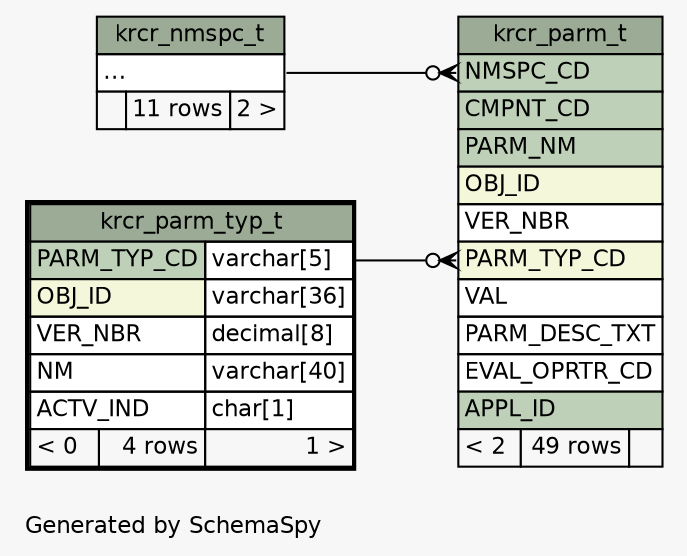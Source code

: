 // dot 2.28.0 on Mac OS X 10.7.2
// SchemaSpy rev 590
digraph "twoDegreesRelationshipsDiagram" {
  graph [
    rankdir="RL"
    bgcolor="#f7f7f7"
    label="\nGenerated by SchemaSpy"
    labeljust="l"
    nodesep="0.18"
    ranksep="0.46"
    fontname="Helvetica"
    fontsize="11"
  ];
  node [
    fontname="Helvetica"
    fontsize="11"
    shape="plaintext"
  ];
  edge [
    arrowsize="0.8"
  ];
  "krcr_parm_t":"NMSPC_CD":w -> "krcr_nmspc_t":"elipses":e [arrowhead=none dir=back arrowtail=crowodot];
  "krcr_parm_t":"PARM_TYP_CD":w -> "krcr_parm_typ_t":"PARM_TYP_CD.type":e [arrowhead=none dir=back arrowtail=crowodot];
  "krcr_nmspc_t" [
    label=<
    <TABLE BORDER="0" CELLBORDER="1" CELLSPACING="0" BGCOLOR="#ffffff">
      <TR><TD COLSPAN="3" BGCOLOR="#9bab96" ALIGN="CENTER">krcr_nmspc_t</TD></TR>
      <TR><TD PORT="elipses" COLSPAN="3" ALIGN="LEFT">...</TD></TR>
      <TR><TD ALIGN="LEFT" BGCOLOR="#f7f7f7">  </TD><TD ALIGN="RIGHT" BGCOLOR="#f7f7f7">11 rows</TD><TD ALIGN="RIGHT" BGCOLOR="#f7f7f7">2 &gt;</TD></TR>
    </TABLE>>
    URL="krcr_nmspc_t.html"
    tooltip="krcr_nmspc_t"
  ];
  "krcr_parm_t" [
    label=<
    <TABLE BORDER="0" CELLBORDER="1" CELLSPACING="0" BGCOLOR="#ffffff">
      <TR><TD COLSPAN="3" BGCOLOR="#9bab96" ALIGN="CENTER">krcr_parm_t</TD></TR>
      <TR><TD PORT="NMSPC_CD" COLSPAN="3" BGCOLOR="#bed1b8" ALIGN="LEFT">NMSPC_CD</TD></TR>
      <TR><TD PORT="CMPNT_CD" COLSPAN="3" BGCOLOR="#bed1b8" ALIGN="LEFT">CMPNT_CD</TD></TR>
      <TR><TD PORT="PARM_NM" COLSPAN="3" BGCOLOR="#bed1b8" ALIGN="LEFT">PARM_NM</TD></TR>
      <TR><TD PORT="OBJ_ID" COLSPAN="3" BGCOLOR="#f4f7da" ALIGN="LEFT">OBJ_ID</TD></TR>
      <TR><TD PORT="VER_NBR" COLSPAN="3" ALIGN="LEFT">VER_NBR</TD></TR>
      <TR><TD PORT="PARM_TYP_CD" COLSPAN="3" BGCOLOR="#f4f7da" ALIGN="LEFT">PARM_TYP_CD</TD></TR>
      <TR><TD PORT="VAL" COLSPAN="3" ALIGN="LEFT">VAL</TD></TR>
      <TR><TD PORT="PARM_DESC_TXT" COLSPAN="3" ALIGN="LEFT">PARM_DESC_TXT</TD></TR>
      <TR><TD PORT="EVAL_OPRTR_CD" COLSPAN="3" ALIGN="LEFT">EVAL_OPRTR_CD</TD></TR>
      <TR><TD PORT="APPL_ID" COLSPAN="3" BGCOLOR="#bed1b8" ALIGN="LEFT">APPL_ID</TD></TR>
      <TR><TD ALIGN="LEFT" BGCOLOR="#f7f7f7">&lt; 2</TD><TD ALIGN="RIGHT" BGCOLOR="#f7f7f7">49 rows</TD><TD ALIGN="RIGHT" BGCOLOR="#f7f7f7">  </TD></TR>
    </TABLE>>
    URL="krcr_parm_t.html"
    tooltip="krcr_parm_t"
  ];
  "krcr_parm_typ_t" [
    label=<
    <TABLE BORDER="2" CELLBORDER="1" CELLSPACING="0" BGCOLOR="#ffffff">
      <TR><TD COLSPAN="3" BGCOLOR="#9bab96" ALIGN="CENTER">krcr_parm_typ_t</TD></TR>
      <TR><TD PORT="PARM_TYP_CD" COLSPAN="2" BGCOLOR="#bed1b8" ALIGN="LEFT">PARM_TYP_CD</TD><TD PORT="PARM_TYP_CD.type" ALIGN="LEFT">varchar[5]</TD></TR>
      <TR><TD PORT="OBJ_ID" COLSPAN="2" BGCOLOR="#f4f7da" ALIGN="LEFT">OBJ_ID</TD><TD PORT="OBJ_ID.type" ALIGN="LEFT">varchar[36]</TD></TR>
      <TR><TD PORT="VER_NBR" COLSPAN="2" ALIGN="LEFT">VER_NBR</TD><TD PORT="VER_NBR.type" ALIGN="LEFT">decimal[8]</TD></TR>
      <TR><TD PORT="NM" COLSPAN="2" ALIGN="LEFT">NM</TD><TD PORT="NM.type" ALIGN="LEFT">varchar[40]</TD></TR>
      <TR><TD PORT="ACTV_IND" COLSPAN="2" ALIGN="LEFT">ACTV_IND</TD><TD PORT="ACTV_IND.type" ALIGN="LEFT">char[1]</TD></TR>
      <TR><TD ALIGN="LEFT" BGCOLOR="#f7f7f7">&lt; 0</TD><TD ALIGN="RIGHT" BGCOLOR="#f7f7f7">4 rows</TD><TD ALIGN="RIGHT" BGCOLOR="#f7f7f7">1 &gt;</TD></TR>
    </TABLE>>
    URL="krcr_parm_typ_t.html"
    tooltip="krcr_parm_typ_t"
  ];
}
